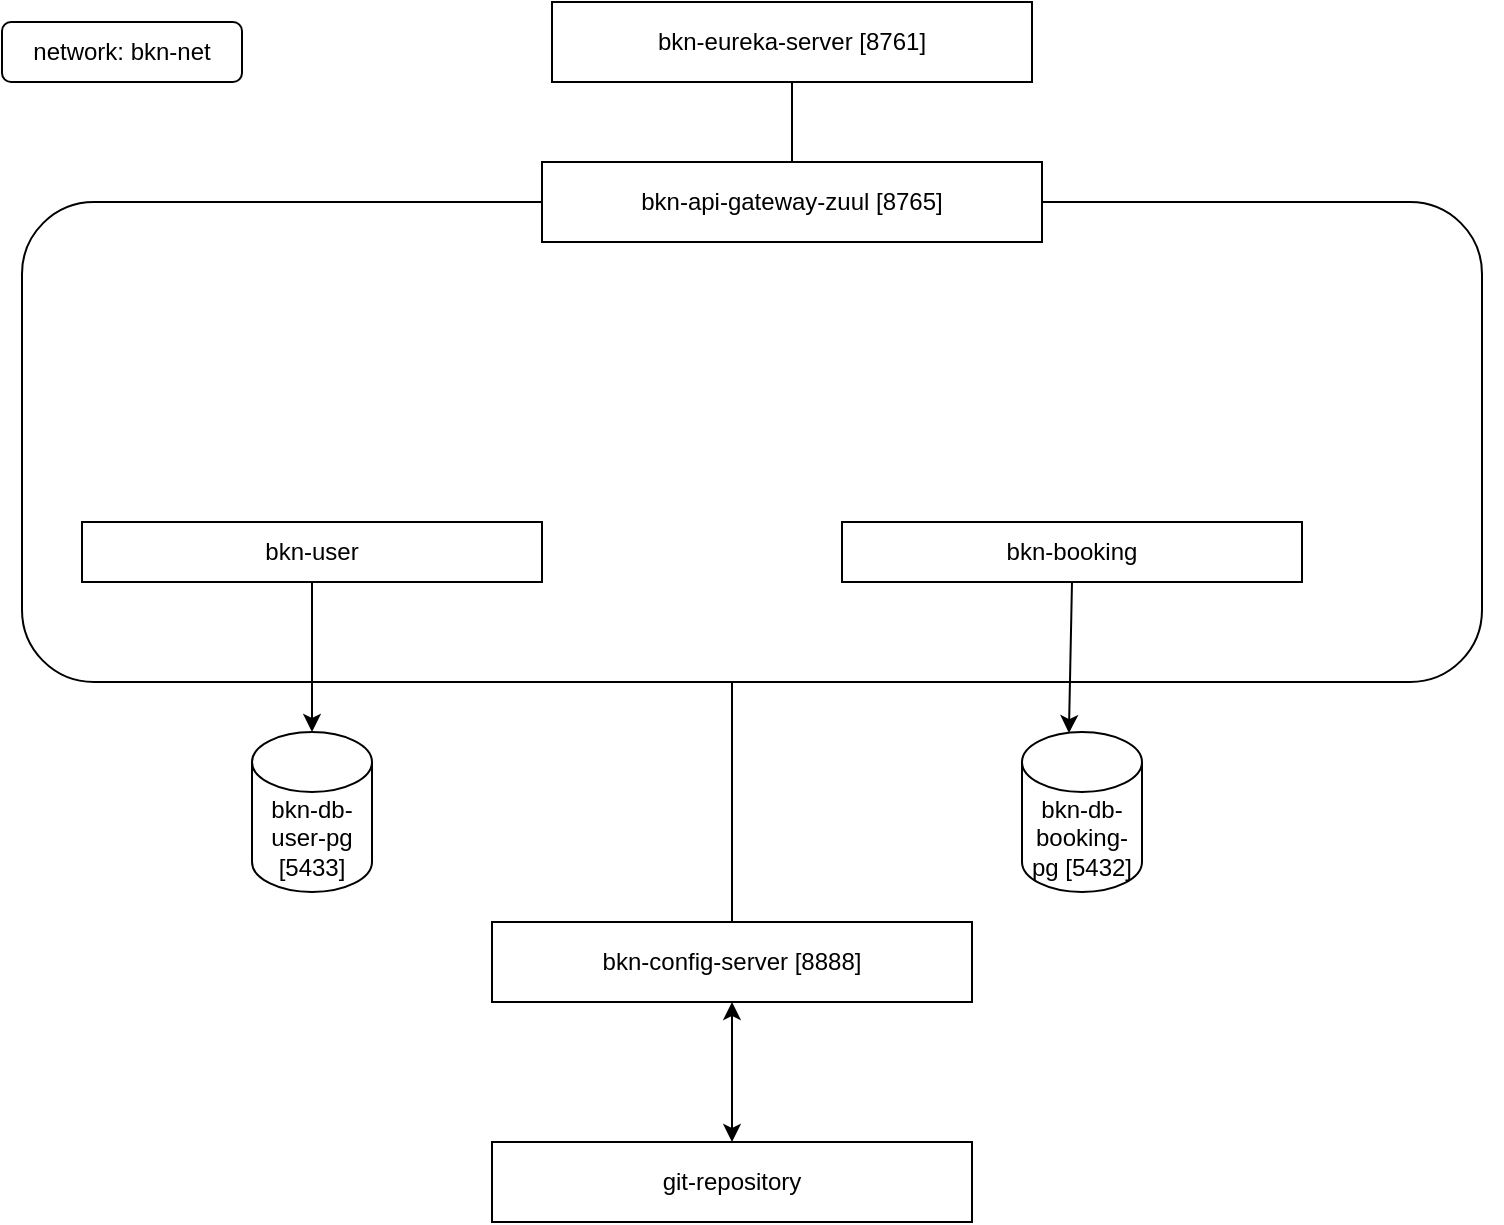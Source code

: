 <mxfile version="18.1.2" type="device"><diagram name="Page-1" id="5f0bae14-7c28-e335-631c-24af17079c00"><mxGraphModel dx="868" dy="442" grid="1" gridSize="10" guides="1" tooltips="1" connect="1" arrows="1" fold="1" page="1" pageScale="1" pageWidth="1100" pageHeight="850" background="#ffffff" math="0" shadow="0"><root><mxCell id="0"/><mxCell id="1" parent="0"/><mxCell id="Kx1ofww-JZRXx2dhc7a3-5" value="bkn-eureka-server [8761]" style="rounded=0;whiteSpace=wrap;html=1;" parent="1" vertex="1"><mxGeometry x="375" y="50" width="240" height="40" as="geometry"/></mxCell><mxCell id="Kx1ofww-JZRXx2dhc7a3-6" value="" style="endArrow=none;html=1;entryX=0.5;entryY=1;entryDx=0;entryDy=0;exitX=0.5;exitY=0;exitDx=0;exitDy=0;" parent="1" source="Kx1ofww-JZRXx2dhc7a3-3" target="Kx1ofww-JZRXx2dhc7a3-5" edge="1"><mxGeometry width="50" height="50" relative="1" as="geometry"><mxPoint x="390" y="200" as="sourcePoint"/><mxPoint x="440" y="150" as="targetPoint"/></mxGeometry></mxCell><mxCell id="Kx1ofww-JZRXx2dhc7a3-9" value="git-repository" style="rounded=0;whiteSpace=wrap;html=1;" parent="1" vertex="1"><mxGeometry x="345" y="620" width="240" height="40" as="geometry"/></mxCell><mxCell id="Kx1ofww-JZRXx2dhc7a3-22" value="" style="group" parent="1" vertex="1" connectable="0"><mxGeometry x="120" y="170" width="730" height="430" as="geometry"/></mxCell><mxCell id="Kx1ofww-JZRXx2dhc7a3-8" value="bkn-config-server [8888]" style="rounded=0;whiteSpace=wrap;html=1;" parent="Kx1ofww-JZRXx2dhc7a3-22" vertex="1"><mxGeometry x="225" y="340" width="240" height="40" as="geometry"/></mxCell><mxCell id="Kx1ofww-JZRXx2dhc7a3-11" value="" style="group" parent="Kx1ofww-JZRXx2dhc7a3-22" vertex="1" connectable="0"><mxGeometry x="-20" y="-50" width="730" height="370" as="geometry"/></mxCell><mxCell id="Kx1ofww-JZRXx2dhc7a3-2" value="" style="rounded=1;whiteSpace=wrap;html=1;" parent="Kx1ofww-JZRXx2dhc7a3-11" vertex="1"><mxGeometry x="10" y="30" width="730" height="240" as="geometry"/></mxCell><mxCell id="Kx1ofww-JZRXx2dhc7a3-3" value="bkn-api-gateway-zuul [8765]" style="rounded=0;whiteSpace=wrap;html=1;" parent="Kx1ofww-JZRXx2dhc7a3-11" vertex="1"><mxGeometry x="270" y="10" width="250" height="40" as="geometry"/></mxCell><mxCell id="Kx1ofww-JZRXx2dhc7a3-14" value="" style="group" parent="Kx1ofww-JZRXx2dhc7a3-11" vertex="1" connectable="0"><mxGeometry x="10" y="10" width="730" height="260" as="geometry"/></mxCell><mxCell id="Kx1ofww-JZRXx2dhc7a3-16" value="bkn-api-gateway-zuul [8765]" style="rounded=0;whiteSpace=wrap;html=1;" parent="Kx1ofww-JZRXx2dhc7a3-14" vertex="1"><mxGeometry x="260" width="250" height="40" as="geometry"/></mxCell><mxCell id="Kx1ofww-JZRXx2dhc7a3-31" value="bkn-user" style="rounded=0;whiteSpace=wrap;html=1;" parent="Kx1ofww-JZRXx2dhc7a3-14" vertex="1"><mxGeometry x="30" y="180" width="230" height="30" as="geometry"/></mxCell><mxCell id="Kx1ofww-JZRXx2dhc7a3-39" value="bkn-booking" style="rounded=0;whiteSpace=wrap;html=1;" parent="Kx1ofww-JZRXx2dhc7a3-14" vertex="1"><mxGeometry x="410" y="180" width="230" height="30" as="geometry"/></mxCell><mxCell id="Kx1ofww-JZRXx2dhc7a3-41" value="bkn-db-booking-pg [5432]" style="shape=cylinder3;whiteSpace=wrap;html=1;boundedLbl=1;backgroundOutline=1;size=15;" parent="Kx1ofww-JZRXx2dhc7a3-11" vertex="1"><mxGeometry x="510" y="295" width="60" height="80" as="geometry"/></mxCell><mxCell id="Kx1ofww-JZRXx2dhc7a3-43" value="" style="endArrow=classic;html=1;entryX=0.391;entryY=0.007;entryDx=0;entryDy=0;entryPerimeter=0;exitX=0.5;exitY=1;exitDx=0;exitDy=0;" parent="Kx1ofww-JZRXx2dhc7a3-11" source="Kx1ofww-JZRXx2dhc7a3-39" target="Kx1ofww-JZRXx2dhc7a3-41" edge="1"><mxGeometry width="50" height="50" relative="1" as="geometry"><mxPoint x="420" y="235" as="sourcePoint"/><mxPoint x="370" y="315" as="targetPoint"/><Array as="points"/></mxGeometry></mxCell><mxCell id="Kx1ofww-JZRXx2dhc7a3-32" value="bkn-db-user-pg [5433]" style="shape=cylinder3;whiteSpace=wrap;html=1;boundedLbl=1;backgroundOutline=1;size=15;" parent="Kx1ofww-JZRXx2dhc7a3-11" vertex="1"><mxGeometry x="125" y="295" width="60" height="80" as="geometry"/></mxCell><mxCell id="Kx1ofww-JZRXx2dhc7a3-36" value="" style="endArrow=classic;html=1;entryX=0.5;entryY=0;entryDx=0;entryDy=0;entryPerimeter=0;exitX=0.5;exitY=1;exitDx=0;exitDy=0;" parent="Kx1ofww-JZRXx2dhc7a3-11" source="Kx1ofww-JZRXx2dhc7a3-31" target="Kx1ofww-JZRXx2dhc7a3-32" edge="1"><mxGeometry width="50" height="50" relative="1" as="geometry"><mxPoint x="300" y="270" as="sourcePoint"/><mxPoint x="350" y="220" as="targetPoint"/></mxGeometry></mxCell><mxCell id="Kx1ofww-JZRXx2dhc7a3-49" value="" style="endArrow=none;html=1;" parent="Kx1ofww-JZRXx2dhc7a3-22" source="Kx1ofww-JZRXx2dhc7a3-8" edge="1"><mxGeometry width="50" height="50" relative="1" as="geometry"><mxPoint x="280" y="330" as="sourcePoint"/><mxPoint x="345" y="220" as="targetPoint"/></mxGeometry></mxCell><mxCell id="Kx1ofww-JZRXx2dhc7a3-12" value="" style="endArrow=classic;startArrow=classic;html=1;entryX=0.5;entryY=1;entryDx=0;entryDy=0;exitX=0.5;exitY=0;exitDx=0;exitDy=0;" parent="1" source="Kx1ofww-JZRXx2dhc7a3-9" target="Kx1ofww-JZRXx2dhc7a3-8" edge="1"><mxGeometry width="50" height="50" relative="1" as="geometry"><mxPoint x="455" y="660" as="sourcePoint"/><mxPoint x="330" y="570" as="targetPoint"/></mxGeometry></mxCell><mxCell id="Kx1ofww-JZRXx2dhc7a3-50" value="network: bkn-net" style="rounded=1;whiteSpace=wrap;html=1;" parent="1" vertex="1"><mxGeometry x="100" y="60" width="120" height="30" as="geometry"/></mxCell></root></mxGraphModel></diagram></mxfile>